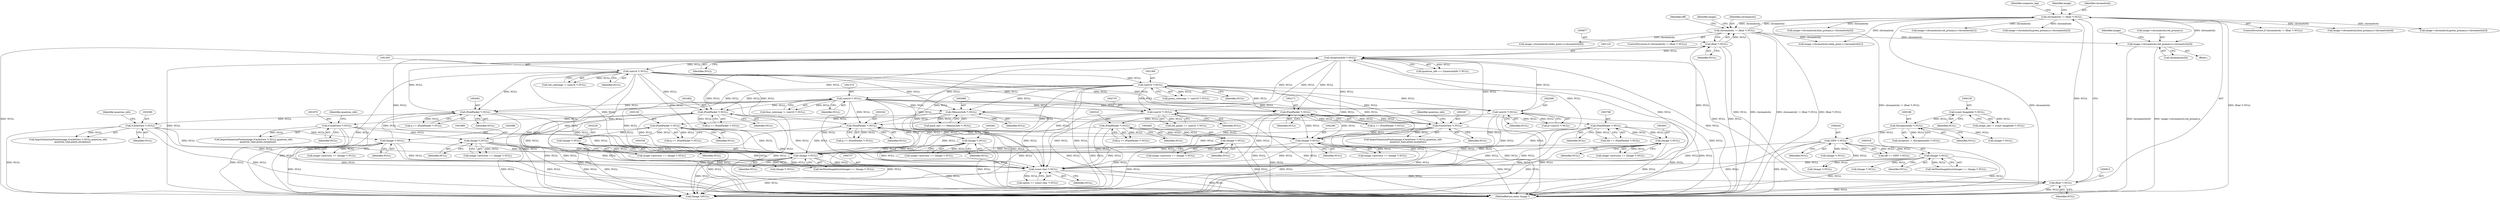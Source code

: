 digraph "0_ImageMagick_2bb6941a2d557f26a2f2049ade466e118eeaab91@array" {
"1000918" [label="(Call,image->chromaticity.red_primary.x=chromaticity[0])"];
"1000912" [label="(Call,chromaticity != (float *) NULL)"];
"1000874" [label="(Call,chromaticity != (float *) NULL)"];
"1000876" [label="(Call,(float *) NULL)"];
"1000736" [label="(Call,(const char *) NULL)"];
"1002341" [label="(Call,(PixelPacket *) NULL)"];
"1002460" [label="(Call,(Image *) NULL)"];
"1001121" [label="(Call,(QuantumInfo *) NULL)"];
"1000914" [label="(Call,(float *) NULL)"];
"1001362" [label="(Call,(uint16 *) NULL)"];
"1001373" [label="(Call,(uint16 *) NULL)"];
"1001368" [label="(Call,(uint16 *) NULL)"];
"1001861" [label="(Call,(PixelPacket *) NULL)"];
"1001888" [label="(Call,(Image *) NULL)"];
"1001869" [label="(Call,(CacheView *) NULL)"];
"1002087" [label="(Call,(Image *) NULL)"];
"1002068" [label="(Call,(CacheView *) NULL)"];
"1002060" [label="(Call,(PixelPacket *) NULL)"];
"1003000" [label="(Call,(Image *) NULL)"];
"1002797" [label="(Call,(PixelPacket *) NULL)"];
"1002732" [label="(Call,(uint32 *) NULL)"];
"1003079" [label="(Call,(MemoryInfo *) NULL)"];
"1002639" [label="(Call,(Image *) NULL)"];
"1002522" [label="(Call,(PixelPacket *) NULL)"];
"1002489" [label="(Call,(uint32 *) NULL)"];
"1003149" [label="(Call,(PixelPacket *) NULL)"];
"1003228" [label="(Call,(Image *) NULL)"];
"1000317" [label="(Call,(Image *) NULL)"];
"1000243" [label="(Call,(TIFF *) NULL)"];
"1000185" [label="(Call,(ExceptionInfo *) NULL)"];
"1000158" [label="(Call,(const ImageInfo *) NULL)"];
"1003337" [label="(Call,(Image *) NULL)"];
"1002170" [label="(Call,(PixelPacket *) NULL)"];
"1002265" [label="(Call,(Image *) NULL)"];
"1002246" [label="(Call,(CacheView *) NULL)"];
"1000736" [label="(Call,(const char *) NULL)"];
"1003149" [label="(Call,(PixelPacket *) NULL)"];
"1002996" [label="(Call,image->previous == (Image *) NULL)"];
"1000912" [label="(Call,chromaticity != (float *) NULL)"];
"1002071" [label="(Identifier,quantum_info)"];
"1000905" [label="(Identifier,tiff)"];
"1003077" [label="(Call,pixel_info == (MemoryInfo *) NULL)"];
"1002168" [label="(Call,q == (PixelPacket *) NULL)"];
"1002799" [label="(Identifier,NULL)"];
"1000929" [label="(Call,image->chromaticity.red_primary.y=chromaticity[1])"];
"1001859" [label="(Call,q == (PixelPacket *) NULL)"];
"1000183" [label="(Call,exception != (ExceptionInfo *) NULL)"];
"1000873" [label="(ControlStructure,if (chromaticity != (float *) NULL))"];
"1001360" [label="(Call,red_colormap != (uint16 *) NULL)"];
"1003339" [label="(Identifier,NULL)"];
"1002730" [label="(Call,tile_pixels == (uint32 *) NULL)"];
"1002795" [label="(Call,tile == (PixelPacket *) NULL)"];
"1000891" [label="(Call,image->chromaticity.white_point.y=chromaticity[1])"];
"1000919" [label="(Call,image->chromaticity.red_primary.x)"];
"1002524" [label="(Identifier,NULL)"];
"1003081" [label="(Identifier,NULL)"];
"1000911" [label="(ControlStructure,if (chromaticity != (float *) NULL))"];
"1000933" [label="(Identifier,image)"];
"1003000" [label="(Call,(Image *) NULL)"];
"1001861" [label="(Call,(PixelPacket *) NULL)"];
"1003346" [label="(Call,(Image *) NULL)"];
"1002462" [label="(Identifier,NULL)"];
"1002339" [label="(Call,q == (PixelPacket *) NULL)"];
"1003400" [label="(Call,(Image *)NULL)"];
"1003079" [label="(Call,(MemoryInfo *) NULL)"];
"1002083" [label="(Call,image->previous == (Image *) NULL)"];
"1002460" [label="(Call,(Image *) NULL)"];
"1001368" [label="(Call,(uint16 *) NULL)"];
"1000187" [label="(Identifier,NULL)"];
"1000962" [label="(Call,image->chromaticity.blue_primary.x=chromaticity[4])"];
"1000876" [label="(Call,(float *) NULL)"];
"1003334" [label="(Call,GetNextImageInList(image) == (Image *) NULL)"];
"1001863" [label="(Identifier,NULL)"];
"1001366" [label="(Call,green_colormap != (uint16 *) NULL)"];
"1000951" [label="(Call,image->chromaticity.green_primary.y=chromaticity[3])"];
"1002341" [label="(Call,(PixelPacket *) NULL)"];
"1001888" [label="(Call,(Image *) NULL)"];
"1003147" [label="(Call,q == (PixelPacket *) NULL)"];
"1002456" [label="(Call,image->previous == (Image *) NULL)"];
"1002087" [label="(Call,(Image *) NULL)"];
"1000917" [label="(Block,)"];
"1000987" [label="(Identifier,compress_tag)"];
"1002170" [label="(Call,(PixelPacket *) NULL)"];
"1000916" [label="(Identifier,NULL)"];
"1002343" [label="(Identifier,NULL)"];
"1000317" [label="(Call,(Image *) NULL)"];
"1001362" [label="(Call,(uint16 *) NULL)"];
"1000252" [label="(Call,(Image *) NULL)"];
"1002089" [label="(Identifier,NULL)"];
"1002244" [label="(Call,ImportQuantumPixels(image,(CacheView *) NULL,quantum_info,\n              quantum_type,pixels,exception))"];
"1000156" [label="(Call,image_info != (const ImageInfo *) NULL)"];
"1002489" [label="(Call,(uint32 *) NULL)"];
"1001123" [label="(Identifier,NULL)"];
"1002246" [label="(Call,(CacheView *) NULL)"];
"1003224" [label="(Call,image->previous == (Image *) NULL)"];
"1001867" [label="(Call,ImportQuantumPixels(image,(CacheView *) NULL,quantum_info,\n            quantum_type,pixels,exception))"];
"1001869" [label="(Call,(CacheView *) NULL)"];
"1000880" [label="(Call,image->chromaticity.white_point.x=chromaticity[0])"];
"1002641" [label="(Identifier,NULL)"];
"1000314" [label="(Call,GetNextImageInList(image) == (Image *) NULL)"];
"1001871" [label="(Identifier,NULL)"];
"1002249" [label="(Identifier,quantum_info)"];
"1002639" [label="(Call,(Image *) NULL)"];
"1003230" [label="(Identifier,NULL)"];
"1001872" [label="(Identifier,quantum_info)"];
"1002522" [label="(Call,(PixelPacket *) NULL)"];
"1002491" [label="(Identifier,NULL)"];
"1000307" [label="(Call,(Image *) NULL)"];
"1001884" [label="(Call,image->previous == (Image *) NULL)"];
"1000922" [label="(Identifier,image)"];
"1002062" [label="(Identifier,NULL)"];
"1000973" [label="(Call,image->chromaticity.blue_primary.y=chromaticity[5])"];
"1000913" [label="(Identifier,chromaticity)"];
"1002248" [label="(Identifier,NULL)"];
"1001364" [label="(Identifier,NULL)"];
"1002068" [label="(Call,(CacheView *) NULL)"];
"1002066" [label="(Call,ImportQuantumPixels(image,(CacheView *) NULL,quantum_info,\n            quantum_type,pixels,exception))"];
"1000245" [label="(Identifier,NULL)"];
"1000185" [label="(Call,(ExceptionInfo *) NULL)"];
"1001119" [label="(Call,quantum_info == (QuantumInfo *) NULL)"];
"1000328" [label="(Call,(Image *) NULL)"];
"1001121" [label="(Call,(QuantumInfo *) NULL)"];
"1000158" [label="(Call,(const ImageInfo *) NULL)"];
"1002635" [label="(Call,image->previous == (Image *) NULL)"];
"1003002" [label="(Identifier,NULL)"];
"1001371" [label="(Call,blue_colormap != (uint16 *) NULL)"];
"1002487" [label="(Call,p=(uint32 *) NULL)"];
"1002520" [label="(Call,q == (PixelPacket *) NULL)"];
"1002070" [label="(Identifier,NULL)"];
"1000160" [label="(Identifier,NULL)"];
"1002267" [label="(Identifier,NULL)"];
"1003406" [label="(MethodReturn,static Image *)"];
"1000878" [label="(Identifier,NULL)"];
"1002261" [label="(Call,image->previous == (Image *) NULL)"];
"1000241" [label="(Call,tiff == (TIFF *) NULL)"];
"1000884" [label="(Identifier,image)"];
"1001375" [label="(Identifier,NULL)"];
"1003151" [label="(Identifier,NULL)"];
"1000319" [label="(Identifier,NULL)"];
"1000215" [label="(Call,(Image *) NULL)"];
"1000738" [label="(Identifier,NULL)"];
"1002734" [label="(Identifier,NULL)"];
"1003337" [label="(Call,(Image *) NULL)"];
"1003228" [label="(Call,(Image *) NULL)"];
"1002732" [label="(Call,(uint32 *) NULL)"];
"1000940" [label="(Call,image->chromaticity.green_primary.x=chromaticity[2])"];
"1000243" [label="(Call,(TIFF *) NULL)"];
"1000918" [label="(Call,image->chromaticity.red_primary.x=chromaticity[0])"];
"1000874" [label="(Call,chromaticity != (float *) NULL)"];
"1002058" [label="(Call,q == (PixelPacket *) NULL)"];
"1000914" [label="(Call,(float *) NULL)"];
"1002265" [label="(Call,(Image *) NULL)"];
"1000734" [label="(Call,option == (const char *) NULL)"];
"1000926" [label="(Call,chromaticity[0])"];
"1002172" [label="(Identifier,NULL)"];
"1001373" [label="(Call,(uint16 *) NULL)"];
"1002797" [label="(Call,(PixelPacket *) NULL)"];
"1001370" [label="(Identifier,NULL)"];
"1002060" [label="(Call,(PixelPacket *) NULL)"];
"1001890" [label="(Identifier,NULL)"];
"1000875" [label="(Identifier,chromaticity)"];
"1000918" -> "1000917"  [label="AST: "];
"1000918" -> "1000926"  [label="CFG: "];
"1000919" -> "1000918"  [label="AST: "];
"1000926" -> "1000918"  [label="AST: "];
"1000933" -> "1000918"  [label="CFG: "];
"1000918" -> "1003406"  [label="DDG: chromaticity[0]"];
"1000918" -> "1003406"  [label="DDG: image->chromaticity.red_primary.x"];
"1000912" -> "1000918"  [label="DDG: chromaticity"];
"1000874" -> "1000918"  [label="DDG: chromaticity"];
"1000912" -> "1000911"  [label="AST: "];
"1000912" -> "1000914"  [label="CFG: "];
"1000913" -> "1000912"  [label="AST: "];
"1000914" -> "1000912"  [label="AST: "];
"1000922" -> "1000912"  [label="CFG: "];
"1000987" -> "1000912"  [label="CFG: "];
"1000912" -> "1003406"  [label="DDG: chromaticity != (float *) NULL"];
"1000912" -> "1003406"  [label="DDG: (float *) NULL"];
"1000912" -> "1003406"  [label="DDG: chromaticity"];
"1000912" -> "1000874"  [label="DDG: chromaticity"];
"1000912" -> "1000891"  [label="DDG: chromaticity"];
"1000874" -> "1000912"  [label="DDG: chromaticity"];
"1000914" -> "1000912"  [label="DDG: NULL"];
"1000912" -> "1000929"  [label="DDG: chromaticity"];
"1000912" -> "1000940"  [label="DDG: chromaticity"];
"1000912" -> "1000951"  [label="DDG: chromaticity"];
"1000912" -> "1000962"  [label="DDG: chromaticity"];
"1000912" -> "1000973"  [label="DDG: chromaticity"];
"1000874" -> "1000873"  [label="AST: "];
"1000874" -> "1000876"  [label="CFG: "];
"1000875" -> "1000874"  [label="AST: "];
"1000876" -> "1000874"  [label="AST: "];
"1000884" -> "1000874"  [label="CFG: "];
"1000905" -> "1000874"  [label="CFG: "];
"1000874" -> "1003406"  [label="DDG: chromaticity != (float *) NULL"];
"1000874" -> "1003406"  [label="DDG: (float *) NULL"];
"1000874" -> "1003406"  [label="DDG: chromaticity"];
"1000876" -> "1000874"  [label="DDG: NULL"];
"1000874" -> "1000880"  [label="DDG: chromaticity"];
"1000874" -> "1000891"  [label="DDG: chromaticity"];
"1000876" -> "1000878"  [label="CFG: "];
"1000877" -> "1000876"  [label="AST: "];
"1000878" -> "1000876"  [label="AST: "];
"1000876" -> "1003406"  [label="DDG: NULL"];
"1000736" -> "1000876"  [label="DDG: NULL"];
"1000876" -> "1000914"  [label="DDG: NULL"];
"1000876" -> "1001121"  [label="DDG: NULL"];
"1000876" -> "1003400"  [label="DDG: NULL"];
"1000736" -> "1000734"  [label="AST: "];
"1000736" -> "1000738"  [label="CFG: "];
"1000737" -> "1000736"  [label="AST: "];
"1000738" -> "1000736"  [label="AST: "];
"1000734" -> "1000736"  [label="CFG: "];
"1000736" -> "1003406"  [label="DDG: NULL"];
"1000736" -> "1000734"  [label="DDG: NULL"];
"1002341" -> "1000736"  [label="DDG: NULL"];
"1002460" -> "1000736"  [label="DDG: NULL"];
"1001861" -> "1000736"  [label="DDG: NULL"];
"1001121" -> "1000736"  [label="DDG: NULL"];
"1001888" -> "1000736"  [label="DDG: NULL"];
"1001869" -> "1000736"  [label="DDG: NULL"];
"1002087" -> "1000736"  [label="DDG: NULL"];
"1003000" -> "1000736"  [label="DDG: NULL"];
"1003079" -> "1000736"  [label="DDG: NULL"];
"1001368" -> "1000736"  [label="DDG: NULL"];
"1002639" -> "1000736"  [label="DDG: NULL"];
"1003149" -> "1000736"  [label="DDG: NULL"];
"1002060" -> "1000736"  [label="DDG: NULL"];
"1000317" -> "1000736"  [label="DDG: NULL"];
"1002522" -> "1000736"  [label="DDG: NULL"];
"1003337" -> "1000736"  [label="DDG: NULL"];
"1001362" -> "1000736"  [label="DDG: NULL"];
"1002170" -> "1000736"  [label="DDG: NULL"];
"1002265" -> "1000736"  [label="DDG: NULL"];
"1001373" -> "1000736"  [label="DDG: NULL"];
"1002732" -> "1000736"  [label="DDG: NULL"];
"1002797" -> "1000736"  [label="DDG: NULL"];
"1000243" -> "1000736"  [label="DDG: NULL"];
"1002246" -> "1000736"  [label="DDG: NULL"];
"1002068" -> "1000736"  [label="DDG: NULL"];
"1002489" -> "1000736"  [label="DDG: NULL"];
"1003228" -> "1000736"  [label="DDG: NULL"];
"1000736" -> "1000914"  [label="DDG: NULL"];
"1000736" -> "1001121"  [label="DDG: NULL"];
"1000736" -> "1003400"  [label="DDG: NULL"];
"1002341" -> "1002339"  [label="AST: "];
"1002341" -> "1002343"  [label="CFG: "];
"1002342" -> "1002341"  [label="AST: "];
"1002343" -> "1002341"  [label="AST: "];
"1002339" -> "1002341"  [label="CFG: "];
"1002341" -> "1003406"  [label="DDG: NULL"];
"1002341" -> "1002339"  [label="DDG: NULL"];
"1002460" -> "1002341"  [label="DDG: NULL"];
"1001121" -> "1002341"  [label="DDG: NULL"];
"1001362" -> "1002341"  [label="DDG: NULL"];
"1001373" -> "1002341"  [label="DDG: NULL"];
"1001368" -> "1002341"  [label="DDG: NULL"];
"1002341" -> "1002460"  [label="DDG: NULL"];
"1002341" -> "1003337"  [label="DDG: NULL"];
"1002341" -> "1003400"  [label="DDG: NULL"];
"1002460" -> "1002456"  [label="AST: "];
"1002460" -> "1002462"  [label="CFG: "];
"1002461" -> "1002460"  [label="AST: "];
"1002462" -> "1002460"  [label="AST: "];
"1002456" -> "1002460"  [label="CFG: "];
"1002460" -> "1003406"  [label="DDG: NULL"];
"1002460" -> "1002456"  [label="DDG: NULL"];
"1002460" -> "1003337"  [label="DDG: NULL"];
"1002460" -> "1003400"  [label="DDG: NULL"];
"1001121" -> "1001119"  [label="AST: "];
"1001121" -> "1001123"  [label="CFG: "];
"1001122" -> "1001121"  [label="AST: "];
"1001123" -> "1001121"  [label="AST: "];
"1001119" -> "1001121"  [label="CFG: "];
"1001121" -> "1003406"  [label="DDG: NULL"];
"1001121" -> "1001119"  [label="DDG: NULL"];
"1000914" -> "1001121"  [label="DDG: NULL"];
"1001121" -> "1001362"  [label="DDG: NULL"];
"1001121" -> "1001861"  [label="DDG: NULL"];
"1001121" -> "1002060"  [label="DDG: NULL"];
"1001121" -> "1002170"  [label="DDG: NULL"];
"1001121" -> "1002246"  [label="DDG: NULL"];
"1001121" -> "1002265"  [label="DDG: NULL"];
"1001121" -> "1002489"  [label="DDG: NULL"];
"1001121" -> "1002732"  [label="DDG: NULL"];
"1001121" -> "1003079"  [label="DDG: NULL"];
"1001121" -> "1003337"  [label="DDG: NULL"];
"1001121" -> "1003400"  [label="DDG: NULL"];
"1000914" -> "1000916"  [label="CFG: "];
"1000915" -> "1000914"  [label="AST: "];
"1000916" -> "1000914"  [label="AST: "];
"1000914" -> "1003406"  [label="DDG: NULL"];
"1000914" -> "1003400"  [label="DDG: NULL"];
"1001362" -> "1001360"  [label="AST: "];
"1001362" -> "1001364"  [label="CFG: "];
"1001363" -> "1001362"  [label="AST: "];
"1001364" -> "1001362"  [label="AST: "];
"1001360" -> "1001362"  [label="CFG: "];
"1001362" -> "1003406"  [label="DDG: NULL"];
"1001362" -> "1001360"  [label="DDG: NULL"];
"1001362" -> "1001368"  [label="DDG: NULL"];
"1001362" -> "1001861"  [label="DDG: NULL"];
"1001362" -> "1002060"  [label="DDG: NULL"];
"1001362" -> "1002170"  [label="DDG: NULL"];
"1001362" -> "1002246"  [label="DDG: NULL"];
"1001362" -> "1002265"  [label="DDG: NULL"];
"1001362" -> "1002489"  [label="DDG: NULL"];
"1001362" -> "1002732"  [label="DDG: NULL"];
"1001362" -> "1003079"  [label="DDG: NULL"];
"1001362" -> "1003337"  [label="DDG: NULL"];
"1001362" -> "1003400"  [label="DDG: NULL"];
"1001373" -> "1001371"  [label="AST: "];
"1001373" -> "1001375"  [label="CFG: "];
"1001374" -> "1001373"  [label="AST: "];
"1001375" -> "1001373"  [label="AST: "];
"1001371" -> "1001373"  [label="CFG: "];
"1001373" -> "1003406"  [label="DDG: NULL"];
"1001373" -> "1001371"  [label="DDG: NULL"];
"1001368" -> "1001373"  [label="DDG: NULL"];
"1001373" -> "1001861"  [label="DDG: NULL"];
"1001373" -> "1002060"  [label="DDG: NULL"];
"1001373" -> "1002170"  [label="DDG: NULL"];
"1001373" -> "1002246"  [label="DDG: NULL"];
"1001373" -> "1002265"  [label="DDG: NULL"];
"1001373" -> "1002489"  [label="DDG: NULL"];
"1001373" -> "1002732"  [label="DDG: NULL"];
"1001373" -> "1003079"  [label="DDG: NULL"];
"1001373" -> "1003337"  [label="DDG: NULL"];
"1001373" -> "1003400"  [label="DDG: NULL"];
"1001368" -> "1001366"  [label="AST: "];
"1001368" -> "1001370"  [label="CFG: "];
"1001369" -> "1001368"  [label="AST: "];
"1001370" -> "1001368"  [label="AST: "];
"1001366" -> "1001368"  [label="CFG: "];
"1001368" -> "1003406"  [label="DDG: NULL"];
"1001368" -> "1001366"  [label="DDG: NULL"];
"1001368" -> "1001861"  [label="DDG: NULL"];
"1001368" -> "1002060"  [label="DDG: NULL"];
"1001368" -> "1002170"  [label="DDG: NULL"];
"1001368" -> "1002246"  [label="DDG: NULL"];
"1001368" -> "1002265"  [label="DDG: NULL"];
"1001368" -> "1002489"  [label="DDG: NULL"];
"1001368" -> "1002732"  [label="DDG: NULL"];
"1001368" -> "1003079"  [label="DDG: NULL"];
"1001368" -> "1003337"  [label="DDG: NULL"];
"1001368" -> "1003400"  [label="DDG: NULL"];
"1001861" -> "1001859"  [label="AST: "];
"1001861" -> "1001863"  [label="CFG: "];
"1001862" -> "1001861"  [label="AST: "];
"1001863" -> "1001861"  [label="AST: "];
"1001859" -> "1001861"  [label="CFG: "];
"1001861" -> "1003406"  [label="DDG: NULL"];
"1001861" -> "1001859"  [label="DDG: NULL"];
"1001888" -> "1001861"  [label="DDG: NULL"];
"1001861" -> "1001869"  [label="DDG: NULL"];
"1001861" -> "1003337"  [label="DDG: NULL"];
"1001861" -> "1003400"  [label="DDG: NULL"];
"1001888" -> "1001884"  [label="AST: "];
"1001888" -> "1001890"  [label="CFG: "];
"1001889" -> "1001888"  [label="AST: "];
"1001890" -> "1001888"  [label="AST: "];
"1001884" -> "1001888"  [label="CFG: "];
"1001888" -> "1003406"  [label="DDG: NULL"];
"1001888" -> "1001884"  [label="DDG: NULL"];
"1001869" -> "1001888"  [label="DDG: NULL"];
"1001888" -> "1003337"  [label="DDG: NULL"];
"1001888" -> "1003400"  [label="DDG: NULL"];
"1001869" -> "1001867"  [label="AST: "];
"1001869" -> "1001871"  [label="CFG: "];
"1001870" -> "1001869"  [label="AST: "];
"1001871" -> "1001869"  [label="AST: "];
"1001872" -> "1001869"  [label="CFG: "];
"1001869" -> "1003406"  [label="DDG: NULL"];
"1001869" -> "1001867"  [label="DDG: NULL"];
"1001869" -> "1003337"  [label="DDG: NULL"];
"1001869" -> "1003400"  [label="DDG: NULL"];
"1002087" -> "1002083"  [label="AST: "];
"1002087" -> "1002089"  [label="CFG: "];
"1002088" -> "1002087"  [label="AST: "];
"1002089" -> "1002087"  [label="AST: "];
"1002083" -> "1002087"  [label="CFG: "];
"1002087" -> "1003406"  [label="DDG: NULL"];
"1002087" -> "1002060"  [label="DDG: NULL"];
"1002087" -> "1002083"  [label="DDG: NULL"];
"1002068" -> "1002087"  [label="DDG: NULL"];
"1002087" -> "1003337"  [label="DDG: NULL"];
"1002087" -> "1003400"  [label="DDG: NULL"];
"1002068" -> "1002066"  [label="AST: "];
"1002068" -> "1002070"  [label="CFG: "];
"1002069" -> "1002068"  [label="AST: "];
"1002070" -> "1002068"  [label="AST: "];
"1002071" -> "1002068"  [label="CFG: "];
"1002068" -> "1003406"  [label="DDG: NULL"];
"1002068" -> "1002066"  [label="DDG: NULL"];
"1002060" -> "1002068"  [label="DDG: NULL"];
"1002068" -> "1003337"  [label="DDG: NULL"];
"1002068" -> "1003400"  [label="DDG: NULL"];
"1002060" -> "1002058"  [label="AST: "];
"1002060" -> "1002062"  [label="CFG: "];
"1002061" -> "1002060"  [label="AST: "];
"1002062" -> "1002060"  [label="AST: "];
"1002058" -> "1002060"  [label="CFG: "];
"1002060" -> "1003406"  [label="DDG: NULL"];
"1002060" -> "1002058"  [label="DDG: NULL"];
"1002060" -> "1003337"  [label="DDG: NULL"];
"1002060" -> "1003400"  [label="DDG: NULL"];
"1003000" -> "1002996"  [label="AST: "];
"1003000" -> "1003002"  [label="CFG: "];
"1003001" -> "1003000"  [label="AST: "];
"1003002" -> "1003000"  [label="AST: "];
"1002996" -> "1003000"  [label="CFG: "];
"1003000" -> "1003406"  [label="DDG: NULL"];
"1003000" -> "1002797"  [label="DDG: NULL"];
"1003000" -> "1002996"  [label="DDG: NULL"];
"1002797" -> "1003000"  [label="DDG: NULL"];
"1003000" -> "1003337"  [label="DDG: NULL"];
"1003000" -> "1003400"  [label="DDG: NULL"];
"1002797" -> "1002795"  [label="AST: "];
"1002797" -> "1002799"  [label="CFG: "];
"1002798" -> "1002797"  [label="AST: "];
"1002799" -> "1002797"  [label="AST: "];
"1002795" -> "1002797"  [label="CFG: "];
"1002797" -> "1003406"  [label="DDG: NULL"];
"1002797" -> "1002795"  [label="DDG: NULL"];
"1002732" -> "1002797"  [label="DDG: NULL"];
"1002797" -> "1003337"  [label="DDG: NULL"];
"1002797" -> "1003400"  [label="DDG: NULL"];
"1002732" -> "1002730"  [label="AST: "];
"1002732" -> "1002734"  [label="CFG: "];
"1002733" -> "1002732"  [label="AST: "];
"1002734" -> "1002732"  [label="AST: "];
"1002730" -> "1002732"  [label="CFG: "];
"1002732" -> "1003406"  [label="DDG: NULL"];
"1002732" -> "1002730"  [label="DDG: NULL"];
"1002732" -> "1003337"  [label="DDG: NULL"];
"1002732" -> "1003400"  [label="DDG: NULL"];
"1003079" -> "1003077"  [label="AST: "];
"1003079" -> "1003081"  [label="CFG: "];
"1003080" -> "1003079"  [label="AST: "];
"1003081" -> "1003079"  [label="AST: "];
"1003077" -> "1003079"  [label="CFG: "];
"1003079" -> "1003406"  [label="DDG: NULL"];
"1003079" -> "1003077"  [label="DDG: NULL"];
"1003079" -> "1003149"  [label="DDG: NULL"];
"1003079" -> "1003337"  [label="DDG: NULL"];
"1003079" -> "1003400"  [label="DDG: NULL"];
"1002639" -> "1002635"  [label="AST: "];
"1002639" -> "1002641"  [label="CFG: "];
"1002640" -> "1002639"  [label="AST: "];
"1002641" -> "1002639"  [label="AST: "];
"1002635" -> "1002639"  [label="CFG: "];
"1002639" -> "1003406"  [label="DDG: NULL"];
"1002639" -> "1002522"  [label="DDG: NULL"];
"1002639" -> "1002635"  [label="DDG: NULL"];
"1002522" -> "1002639"  [label="DDG: NULL"];
"1002639" -> "1003337"  [label="DDG: NULL"];
"1002639" -> "1003400"  [label="DDG: NULL"];
"1002522" -> "1002520"  [label="AST: "];
"1002522" -> "1002524"  [label="CFG: "];
"1002523" -> "1002522"  [label="AST: "];
"1002524" -> "1002522"  [label="AST: "];
"1002520" -> "1002522"  [label="CFG: "];
"1002522" -> "1003406"  [label="DDG: NULL"];
"1002522" -> "1002520"  [label="DDG: NULL"];
"1002489" -> "1002522"  [label="DDG: NULL"];
"1002522" -> "1003337"  [label="DDG: NULL"];
"1002522" -> "1003400"  [label="DDG: NULL"];
"1002489" -> "1002487"  [label="AST: "];
"1002489" -> "1002491"  [label="CFG: "];
"1002490" -> "1002489"  [label="AST: "];
"1002491" -> "1002489"  [label="AST: "];
"1002487" -> "1002489"  [label="CFG: "];
"1002489" -> "1003406"  [label="DDG: NULL"];
"1002489" -> "1002487"  [label="DDG: NULL"];
"1002489" -> "1003337"  [label="DDG: NULL"];
"1002489" -> "1003400"  [label="DDG: NULL"];
"1003149" -> "1003147"  [label="AST: "];
"1003149" -> "1003151"  [label="CFG: "];
"1003150" -> "1003149"  [label="AST: "];
"1003151" -> "1003149"  [label="AST: "];
"1003147" -> "1003149"  [label="CFG: "];
"1003149" -> "1003406"  [label="DDG: NULL"];
"1003149" -> "1003147"  [label="DDG: NULL"];
"1003228" -> "1003149"  [label="DDG: NULL"];
"1003149" -> "1003228"  [label="DDG: NULL"];
"1003149" -> "1003337"  [label="DDG: NULL"];
"1003149" -> "1003400"  [label="DDG: NULL"];
"1003228" -> "1003224"  [label="AST: "];
"1003228" -> "1003230"  [label="CFG: "];
"1003229" -> "1003228"  [label="AST: "];
"1003230" -> "1003228"  [label="AST: "];
"1003224" -> "1003228"  [label="CFG: "];
"1003228" -> "1003406"  [label="DDG: NULL"];
"1003228" -> "1003224"  [label="DDG: NULL"];
"1003228" -> "1003337"  [label="DDG: NULL"];
"1003228" -> "1003400"  [label="DDG: NULL"];
"1000317" -> "1000314"  [label="AST: "];
"1000317" -> "1000319"  [label="CFG: "];
"1000318" -> "1000317"  [label="AST: "];
"1000319" -> "1000317"  [label="AST: "];
"1000314" -> "1000317"  [label="CFG: "];
"1000317" -> "1003406"  [label="DDG: NULL"];
"1000317" -> "1000307"  [label="DDG: NULL"];
"1000317" -> "1000314"  [label="DDG: NULL"];
"1000243" -> "1000317"  [label="DDG: NULL"];
"1000317" -> "1000328"  [label="DDG: NULL"];
"1000317" -> "1003400"  [label="DDG: NULL"];
"1000243" -> "1000241"  [label="AST: "];
"1000243" -> "1000245"  [label="CFG: "];
"1000244" -> "1000243"  [label="AST: "];
"1000245" -> "1000243"  [label="AST: "];
"1000241" -> "1000243"  [label="CFG: "];
"1000243" -> "1003406"  [label="DDG: NULL"];
"1000243" -> "1000241"  [label="DDG: NULL"];
"1000185" -> "1000243"  [label="DDG: NULL"];
"1000243" -> "1000252"  [label="DDG: NULL"];
"1000243" -> "1000307"  [label="DDG: NULL"];
"1000243" -> "1003400"  [label="DDG: NULL"];
"1000185" -> "1000183"  [label="AST: "];
"1000185" -> "1000187"  [label="CFG: "];
"1000186" -> "1000185"  [label="AST: "];
"1000187" -> "1000185"  [label="AST: "];
"1000183" -> "1000185"  [label="CFG: "];
"1000185" -> "1000183"  [label="DDG: NULL"];
"1000158" -> "1000185"  [label="DDG: NULL"];
"1000185" -> "1000215"  [label="DDG: NULL"];
"1000158" -> "1000156"  [label="AST: "];
"1000158" -> "1000160"  [label="CFG: "];
"1000159" -> "1000158"  [label="AST: "];
"1000160" -> "1000158"  [label="AST: "];
"1000156" -> "1000158"  [label="CFG: "];
"1000158" -> "1000156"  [label="DDG: NULL"];
"1003337" -> "1003334"  [label="AST: "];
"1003337" -> "1003339"  [label="CFG: "];
"1003338" -> "1003337"  [label="AST: "];
"1003339" -> "1003337"  [label="AST: "];
"1003334" -> "1003337"  [label="CFG: "];
"1003337" -> "1003406"  [label="DDG: NULL"];
"1003337" -> "1003334"  [label="DDG: NULL"];
"1002170" -> "1003337"  [label="DDG: NULL"];
"1002265" -> "1003337"  [label="DDG: NULL"];
"1002246" -> "1003337"  [label="DDG: NULL"];
"1003337" -> "1003346"  [label="DDG: NULL"];
"1003337" -> "1003400"  [label="DDG: NULL"];
"1002170" -> "1002168"  [label="AST: "];
"1002170" -> "1002172"  [label="CFG: "];
"1002171" -> "1002170"  [label="AST: "];
"1002172" -> "1002170"  [label="AST: "];
"1002168" -> "1002170"  [label="CFG: "];
"1002170" -> "1003406"  [label="DDG: NULL"];
"1002170" -> "1002168"  [label="DDG: NULL"];
"1002265" -> "1002170"  [label="DDG: NULL"];
"1002246" -> "1002170"  [label="DDG: NULL"];
"1002170" -> "1002246"  [label="DDG: NULL"];
"1002170" -> "1002265"  [label="DDG: NULL"];
"1002170" -> "1003400"  [label="DDG: NULL"];
"1002265" -> "1002261"  [label="AST: "];
"1002265" -> "1002267"  [label="CFG: "];
"1002266" -> "1002265"  [label="AST: "];
"1002267" -> "1002265"  [label="AST: "];
"1002261" -> "1002265"  [label="CFG: "];
"1002265" -> "1003406"  [label="DDG: NULL"];
"1002265" -> "1002261"  [label="DDG: NULL"];
"1002246" -> "1002265"  [label="DDG: NULL"];
"1002265" -> "1003400"  [label="DDG: NULL"];
"1002246" -> "1002244"  [label="AST: "];
"1002246" -> "1002248"  [label="CFG: "];
"1002247" -> "1002246"  [label="AST: "];
"1002248" -> "1002246"  [label="AST: "];
"1002249" -> "1002246"  [label="CFG: "];
"1002246" -> "1003406"  [label="DDG: NULL"];
"1002246" -> "1002244"  [label="DDG: NULL"];
"1002246" -> "1003400"  [label="DDG: NULL"];
}
